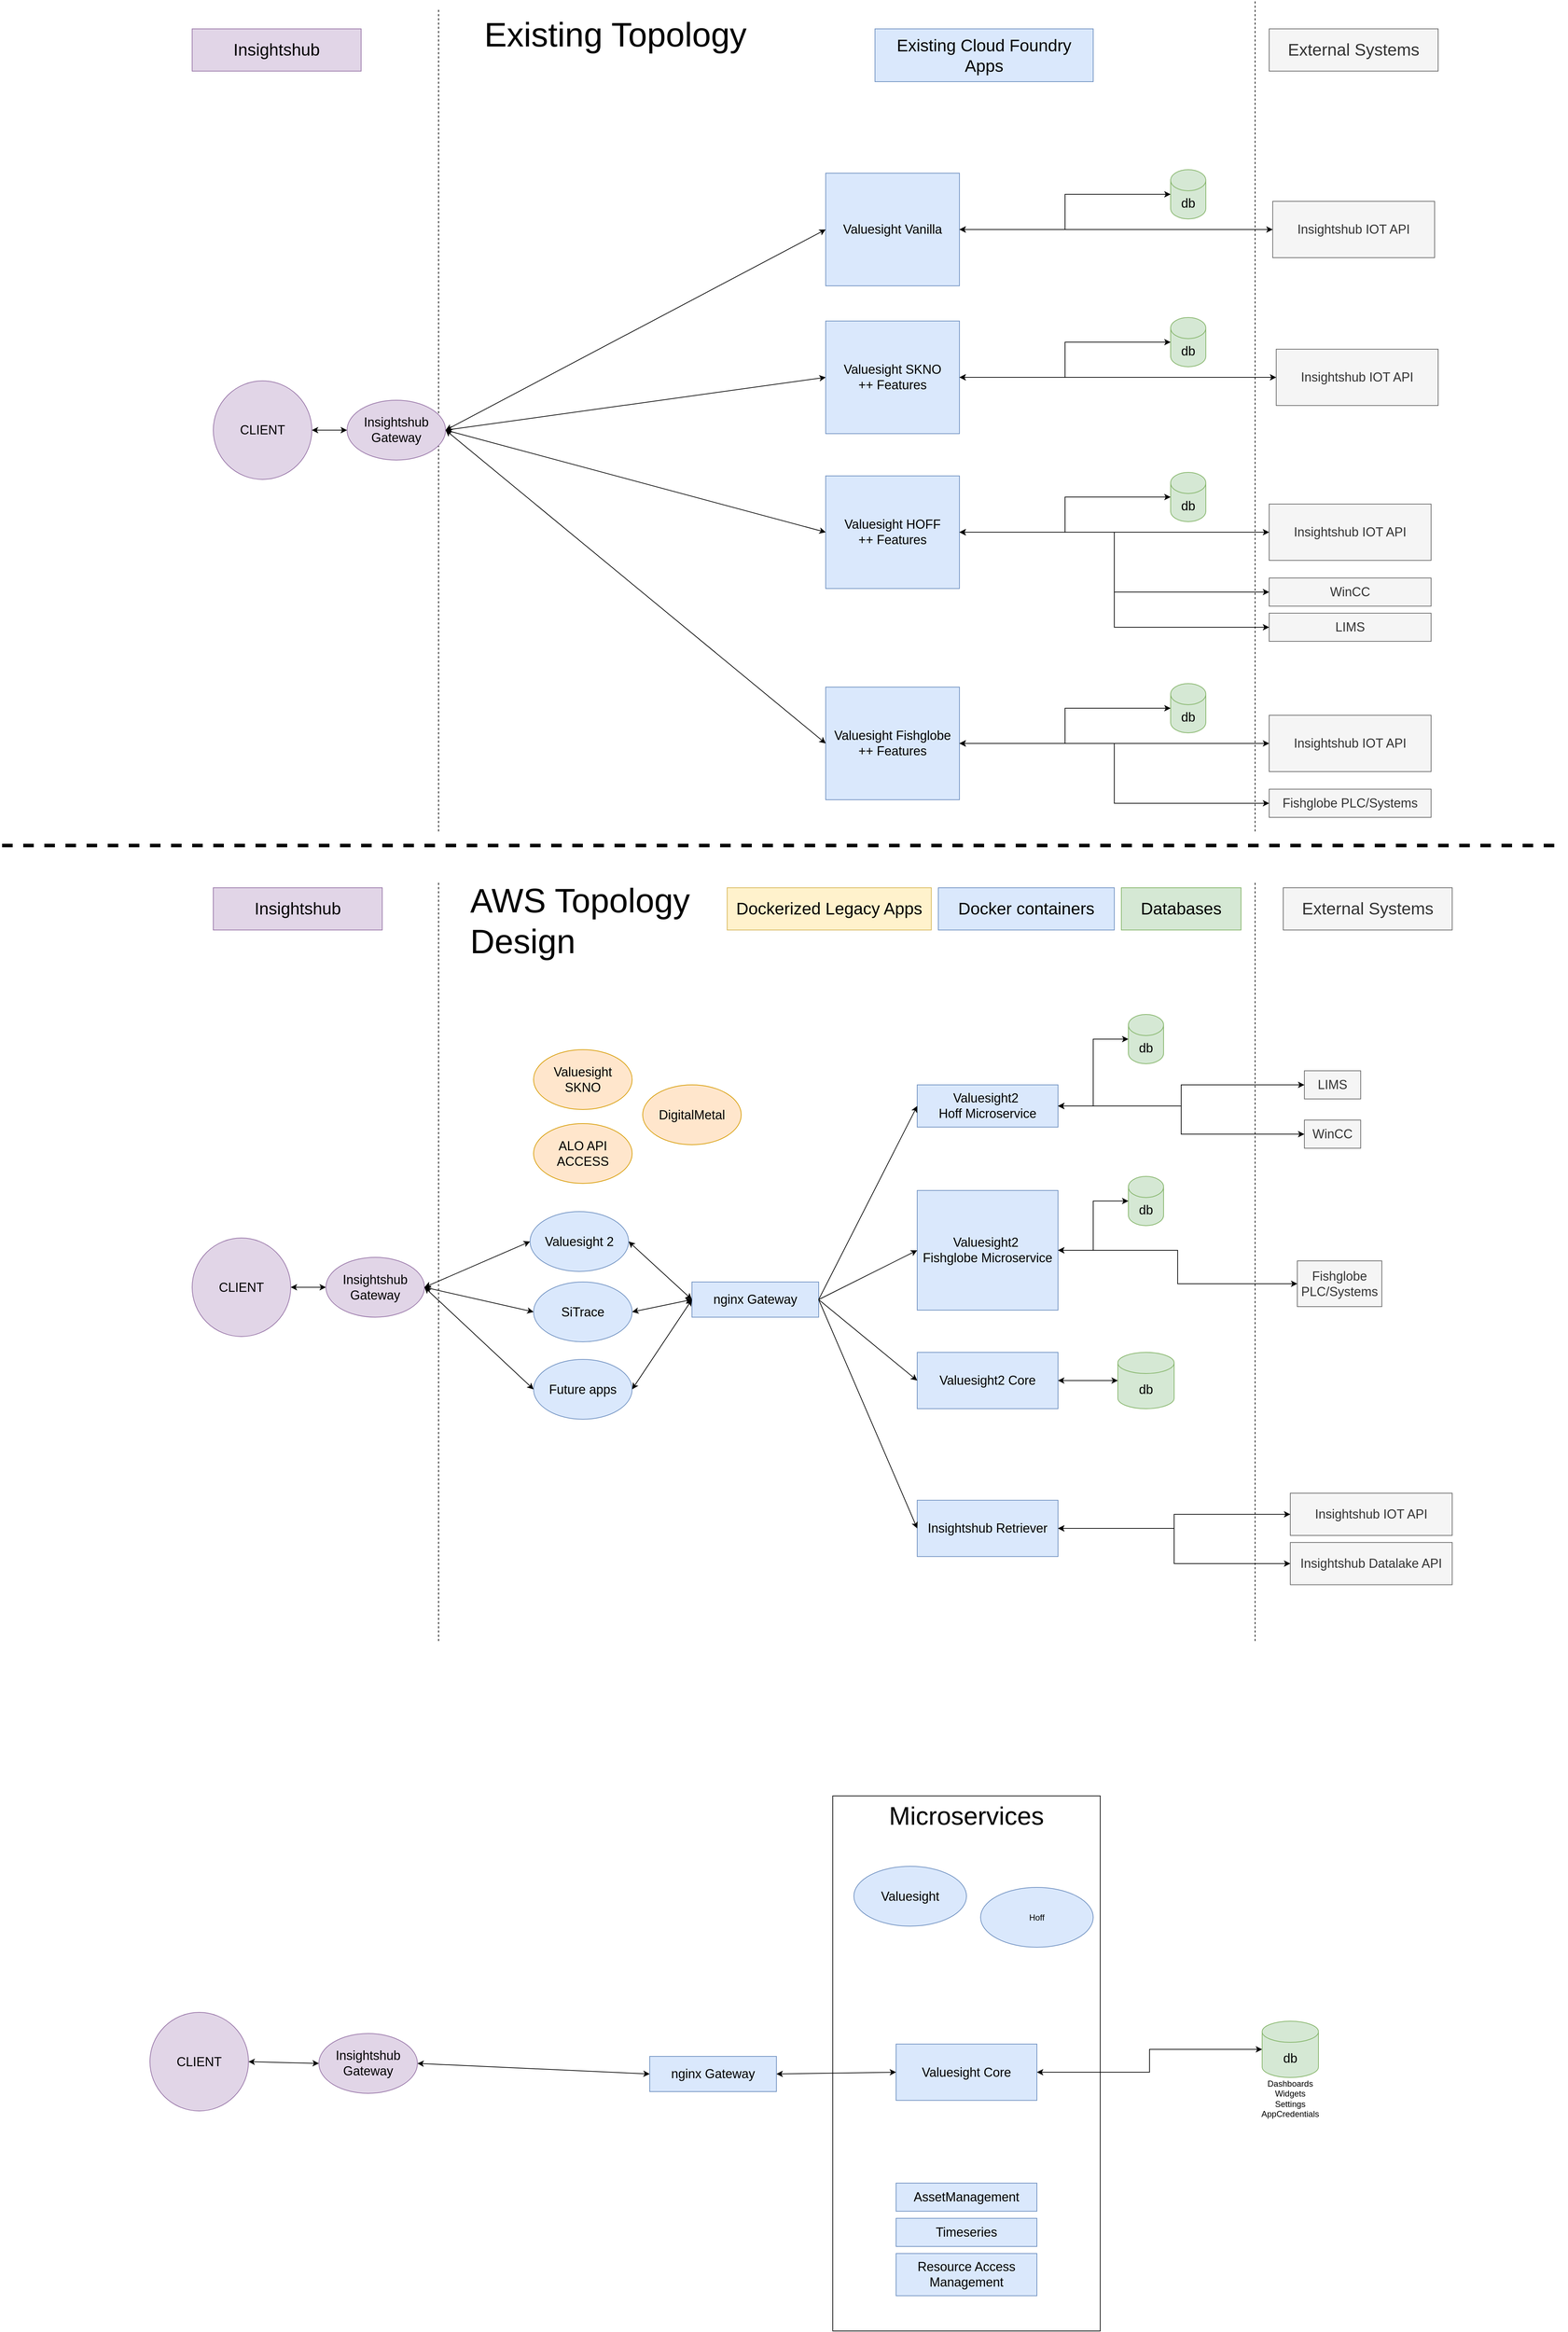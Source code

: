 <mxfile version="23.1.7" type="github">
  <diagram name="Page-1" id="oQFh9Y8Ddqjf_UyFeO39">
    <mxGraphModel dx="3589" dy="2735" grid="1" gridSize="10" guides="1" tooltips="1" connect="1" arrows="1" fold="1" page="1" pageScale="1" pageWidth="850" pageHeight="1100" math="0" shadow="0">
      <root>
        <mxCell id="0" />
        <mxCell id="1" parent="0" />
        <mxCell id="4Odci9GsmgPo2PPUak_1-53" value="&lt;font style=&quot;font-size: 36px;&quot;&gt;Microservices&lt;/font&gt;" style="rounded=0;whiteSpace=wrap;html=1;horizontal=1;verticalAlign=top;" vertex="1" parent="1">
          <mxGeometry x="-1340" y="1310" width="380" height="760" as="geometry" />
        </mxCell>
        <mxCell id="OKZUvpxN-tnt4X86LzCM-2" value="&lt;br&gt;&lt;font style=&quot;font-size: 18px;&quot;&gt;Insightshub IOT API&lt;/font&gt;&lt;div&gt;&lt;br/&gt;&lt;/div&gt;" style="rounded=0;whiteSpace=wrap;html=1;fillColor=#f5f5f5;fontColor=#333333;strokeColor=#666666;" parent="1" vertex="1">
          <mxGeometry x="-690" y="880" width="230" height="60" as="geometry" />
        </mxCell>
        <mxCell id="OKZUvpxN-tnt4X86LzCM-3" value="&lt;br&gt;&lt;font style=&quot;font-size: 18px;&quot;&gt;Insightshub Retriever&lt;/font&gt;&lt;div&gt;&lt;br/&gt;&lt;/div&gt;" style="rounded=0;whiteSpace=wrap;html=1;fillColor=#dae8fc;strokeColor=#6c8ebf;" parent="1" vertex="1">
          <mxGeometry x="-1220" y="890" width="200" height="80" as="geometry" />
        </mxCell>
        <mxCell id="OKZUvpxN-tnt4X86LzCM-7" value="&lt;font style=&quot;font-size: 18px;&quot;&gt;Valuesight2 Core&lt;br&gt;&lt;/font&gt;" style="rounded=0;whiteSpace=wrap;html=1;fillColor=#dae8fc;strokeColor=#6c8ebf;" parent="1" vertex="1">
          <mxGeometry x="-1220" y="680" width="200" height="80" as="geometry" />
        </mxCell>
        <mxCell id="OKZUvpxN-tnt4X86LzCM-9" value="&lt;div&gt;&lt;font style=&quot;font-size: 18px;&quot;&gt;Valuesight2&amp;nbsp;&lt;/font&gt;&lt;/div&gt;&lt;div&gt;&lt;font style=&quot;font-size: 18px;&quot;&gt;Hoff Microservice&lt;/font&gt;&lt;/div&gt;" style="rounded=0;whiteSpace=wrap;html=1;fillColor=#dae8fc;strokeColor=#6c8ebf;" parent="1" vertex="1">
          <mxGeometry x="-1220" y="300" width="200" height="60" as="geometry" />
        </mxCell>
        <mxCell id="OKZUvpxN-tnt4X86LzCM-11" value="&lt;div&gt;&lt;font style=&quot;font-size: 18px;&quot;&gt;Valuesight 2&lt;/font&gt;&lt;/div&gt;" style="ellipse;whiteSpace=wrap;html=1;fillColor=#dae8fc;strokeColor=#6c8ebf;" parent="1" vertex="1">
          <mxGeometry x="-1770" y="480" width="140" height="85" as="geometry" />
        </mxCell>
        <mxCell id="OKZUvpxN-tnt4X86LzCM-12" value="&lt;div&gt;&lt;font style=&quot;font-size: 18px;&quot;&gt;Valuesight2&amp;nbsp;&lt;/font&gt;&lt;/div&gt;&lt;div&gt;&lt;font style=&quot;font-size: 18px;&quot;&gt;Fishglobe Microservice&lt;br&gt;&lt;/font&gt;&lt;/div&gt;" style="rounded=0;whiteSpace=wrap;html=1;fillColor=#dae8fc;strokeColor=#6c8ebf;" parent="1" vertex="1">
          <mxGeometry x="-1220" y="450" width="200" height="170" as="geometry" />
        </mxCell>
        <mxCell id="OKZUvpxN-tnt4X86LzCM-14" value="&lt;font style=&quot;font-size: 18px;&quot;&gt;db&lt;/font&gt;" style="shape=cylinder3;whiteSpace=wrap;html=1;boundedLbl=1;backgroundOutline=1;size=15;fillColor=#d5e8d4;strokeColor=#82b366;" parent="1" vertex="1">
          <mxGeometry x="-920" y="200" width="50" height="70" as="geometry" />
        </mxCell>
        <mxCell id="OKZUvpxN-tnt4X86LzCM-17" value="&lt;font style=&quot;font-size: 18px;&quot;&gt;WinCC&lt;/font&gt;" style="rounded=0;whiteSpace=wrap;html=1;fillColor=#f5f5f5;fontColor=#333333;strokeColor=#666666;" parent="1" vertex="1">
          <mxGeometry x="-670" y="350" width="80" height="40" as="geometry" />
        </mxCell>
        <mxCell id="OKZUvpxN-tnt4X86LzCM-18" value="&lt;font style=&quot;font-size: 18px;&quot;&gt;nginx Gateway&lt;/font&gt;" style="rounded=0;whiteSpace=wrap;html=1;fillColor=#dae8fc;strokeColor=#6c8ebf;" parent="1" vertex="1">
          <mxGeometry x="-1540" y="580" width="180" height="50" as="geometry" />
        </mxCell>
        <mxCell id="OKZUvpxN-tnt4X86LzCM-20" value="&lt;font style=&quot;font-size: 18px;&quot;&gt;LIMS&lt;/font&gt;" style="rounded=0;whiteSpace=wrap;html=1;fillColor=#f5f5f5;fontColor=#333333;strokeColor=#666666;" parent="1" vertex="1">
          <mxGeometry x="-670" y="280" width="80" height="40" as="geometry" />
        </mxCell>
        <mxCell id="OKZUvpxN-tnt4X86LzCM-21" value="" style="endArrow=classic;startArrow=classic;html=1;rounded=0;exitX=1;exitY=0.5;exitDx=0;exitDy=0;entryX=0;entryY=0.5;entryDx=0;entryDy=0;entryPerimeter=0;edgeStyle=orthogonalEdgeStyle;" parent="1" source="OKZUvpxN-tnt4X86LzCM-9" target="OKZUvpxN-tnt4X86LzCM-14" edge="1">
          <mxGeometry width="50" height="50" relative="1" as="geometry">
            <mxPoint x="-890" y="395" as="sourcePoint" />
            <mxPoint x="-840" y="345" as="targetPoint" />
          </mxGeometry>
        </mxCell>
        <mxCell id="OKZUvpxN-tnt4X86LzCM-22" value="" style="endArrow=classic;startArrow=classic;html=1;rounded=0;exitX=1;exitY=0.5;exitDx=0;exitDy=0;entryX=0;entryY=0.5;entryDx=0;entryDy=0;edgeStyle=orthogonalEdgeStyle;" parent="1" source="OKZUvpxN-tnt4X86LzCM-9" target="OKZUvpxN-tnt4X86LzCM-20" edge="1">
          <mxGeometry width="50" height="50" relative="1" as="geometry">
            <mxPoint x="-1010" y="340" as="sourcePoint" />
            <mxPoint x="-840" y="275" as="targetPoint" />
          </mxGeometry>
        </mxCell>
        <mxCell id="OKZUvpxN-tnt4X86LzCM-23" value="" style="endArrow=classic;startArrow=classic;html=1;rounded=0;exitX=1;exitY=0.5;exitDx=0;exitDy=0;entryX=0;entryY=0.5;entryDx=0;entryDy=0;edgeStyle=orthogonalEdgeStyle;" parent="1" source="OKZUvpxN-tnt4X86LzCM-9" target="OKZUvpxN-tnt4X86LzCM-17" edge="1">
          <mxGeometry width="50" height="50" relative="1" as="geometry">
            <mxPoint x="-1010" y="340" as="sourcePoint" />
            <mxPoint x="-730" y="330" as="targetPoint" />
          </mxGeometry>
        </mxCell>
        <mxCell id="OKZUvpxN-tnt4X86LzCM-26" value="&lt;font style=&quot;font-size: 18px;&quot;&gt;db&lt;/font&gt;" style="shape=cylinder3;whiteSpace=wrap;html=1;boundedLbl=1;backgroundOutline=1;size=15;fillColor=#d5e8d4;strokeColor=#82b366;" parent="1" vertex="1">
          <mxGeometry x="-920" y="430" width="50" height="70" as="geometry" />
        </mxCell>
        <mxCell id="OKZUvpxN-tnt4X86LzCM-27" value="" style="endArrow=classic;startArrow=classic;html=1;rounded=0;entryX=0;entryY=0.5;entryDx=0;entryDy=0;entryPerimeter=0;edgeStyle=orthogonalEdgeStyle;exitX=1;exitY=0.5;exitDx=0;exitDy=0;" parent="1" source="OKZUvpxN-tnt4X86LzCM-12" target="OKZUvpxN-tnt4X86LzCM-26" edge="1">
          <mxGeometry width="50" height="50" relative="1" as="geometry">
            <mxPoint x="-1020" y="530" as="sourcePoint" />
            <mxPoint x="-840" y="555" as="targetPoint" />
          </mxGeometry>
        </mxCell>
        <mxCell id="OKZUvpxN-tnt4X86LzCM-28" value="&lt;font style=&quot;font-size: 18px;&quot;&gt;Fishglobe PLC/Systems&lt;br&gt;&lt;/font&gt;" style="rounded=0;whiteSpace=wrap;html=1;fillColor=#f5f5f5;fontColor=#333333;strokeColor=#666666;" parent="1" vertex="1">
          <mxGeometry x="-680" y="550" width="120" height="65" as="geometry" />
        </mxCell>
        <mxCell id="OKZUvpxN-tnt4X86LzCM-30" value="" style="endArrow=classic;startArrow=classic;html=1;rounded=0;exitX=1;exitY=0.5;exitDx=0;exitDy=0;entryX=0;entryY=0.5;entryDx=0;entryDy=0;edgeStyle=orthogonalEdgeStyle;" parent="1" source="OKZUvpxN-tnt4X86LzCM-12" target="OKZUvpxN-tnt4X86LzCM-28" edge="1">
          <mxGeometry width="50" height="50" relative="1" as="geometry">
            <mxPoint x="-1010" y="550" as="sourcePoint" />
            <mxPoint x="-850" y="505" as="targetPoint" />
          </mxGeometry>
        </mxCell>
        <mxCell id="OKZUvpxN-tnt4X86LzCM-31" value="&lt;font style=&quot;font-size: 18px;&quot;&gt;db&lt;/font&gt;" style="shape=cylinder3;whiteSpace=wrap;html=1;boundedLbl=1;backgroundOutline=1;size=15;fillColor=#d5e8d4;strokeColor=#82b366;" parent="1" vertex="1">
          <mxGeometry x="-935" y="680" width="80" height="80" as="geometry" />
        </mxCell>
        <mxCell id="OKZUvpxN-tnt4X86LzCM-35" value="" style="endArrow=classic;startArrow=classic;html=1;rounded=0;entryX=0;entryY=0.5;entryDx=0;entryDy=0;entryPerimeter=0;edgeStyle=orthogonalEdgeStyle;exitX=1;exitY=0.5;exitDx=0;exitDy=0;" parent="1" source="OKZUvpxN-tnt4X86LzCM-7" target="OKZUvpxN-tnt4X86LzCM-31" edge="1">
          <mxGeometry width="50" height="50" relative="1" as="geometry">
            <mxPoint x="-940" y="640" as="sourcePoint" />
            <mxPoint x="-780" y="600" as="targetPoint" />
          </mxGeometry>
        </mxCell>
        <mxCell id="OKZUvpxN-tnt4X86LzCM-36" value="" style="endArrow=classic;startArrow=classic;html=1;rounded=0;entryX=0;entryY=0.5;entryDx=0;entryDy=0;edgeStyle=orthogonalEdgeStyle;exitX=1;exitY=0.5;exitDx=0;exitDy=0;" parent="1" source="OKZUvpxN-tnt4X86LzCM-3" target="OKZUvpxN-tnt4X86LzCM-2" edge="1">
          <mxGeometry width="50" height="50" relative="1" as="geometry">
            <mxPoint x="-990" y="920" as="sourcePoint" />
            <mxPoint x="-910" y="920" as="targetPoint" />
          </mxGeometry>
        </mxCell>
        <mxCell id="OKZUvpxN-tnt4X86LzCM-37" value="" style="endArrow=classic;html=1;rounded=0;exitX=1;exitY=0.5;exitDx=0;exitDy=0;entryX=0;entryY=0.5;entryDx=0;entryDy=0;" parent="1" source="OKZUvpxN-tnt4X86LzCM-18" target="OKZUvpxN-tnt4X86LzCM-9" edge="1">
          <mxGeometry width="50" height="50" relative="1" as="geometry">
            <mxPoint x="-1400" y="650" as="sourcePoint" />
            <mxPoint x="-1350" y="600" as="targetPoint" />
          </mxGeometry>
        </mxCell>
        <mxCell id="OKZUvpxN-tnt4X86LzCM-38" value="" style="endArrow=classic;html=1;rounded=0;exitX=1;exitY=0.5;exitDx=0;exitDy=0;entryX=0;entryY=0.5;entryDx=0;entryDy=0;" parent="1" source="OKZUvpxN-tnt4X86LzCM-18" target="OKZUvpxN-tnt4X86LzCM-12" edge="1">
          <mxGeometry width="50" height="50" relative="1" as="geometry">
            <mxPoint x="-1470" y="740" as="sourcePoint" />
            <mxPoint x="-1210" y="340" as="targetPoint" />
          </mxGeometry>
        </mxCell>
        <mxCell id="OKZUvpxN-tnt4X86LzCM-39" value="" style="endArrow=classic;html=1;rounded=0;entryX=0;entryY=0.5;entryDx=0;entryDy=0;exitX=1;exitY=0.5;exitDx=0;exitDy=0;" parent="1" source="OKZUvpxN-tnt4X86LzCM-18" target="OKZUvpxN-tnt4X86LzCM-7" edge="1">
          <mxGeometry width="50" height="50" relative="1" as="geometry">
            <mxPoint x="-1480" y="730" as="sourcePoint" />
            <mxPoint x="-1210" y="545" as="targetPoint" />
          </mxGeometry>
        </mxCell>
        <mxCell id="OKZUvpxN-tnt4X86LzCM-40" value="" style="endArrow=classic;html=1;rounded=0;entryX=0;entryY=0.5;entryDx=0;entryDy=0;exitX=1;exitY=0.5;exitDx=0;exitDy=0;" parent="1" source="OKZUvpxN-tnt4X86LzCM-18" target="OKZUvpxN-tnt4X86LzCM-3" edge="1">
          <mxGeometry width="50" height="50" relative="1" as="geometry">
            <mxPoint x="-1490" y="705" as="sourcePoint" />
            <mxPoint x="-1210" y="730" as="targetPoint" />
          </mxGeometry>
        </mxCell>
        <mxCell id="OKZUvpxN-tnt4X86LzCM-43" value="&lt;div&gt;&lt;font style=&quot;font-size: 18px;&quot;&gt;Future apps&lt;br&gt;&lt;/font&gt;&lt;/div&gt;" style="ellipse;whiteSpace=wrap;html=1;fillColor=#dae8fc;strokeColor=#6c8ebf;" parent="1" vertex="1">
          <mxGeometry x="-1765" y="690" width="140" height="85" as="geometry" />
        </mxCell>
        <mxCell id="OKZUvpxN-tnt4X86LzCM-44" value="&lt;div&gt;&lt;font style=&quot;font-size: 18px;&quot;&gt;SiTrace&lt;/font&gt;&lt;/div&gt;" style="ellipse;whiteSpace=wrap;html=1;fillColor=#dae8fc;strokeColor=#6c8ebf;" parent="1" vertex="1">
          <mxGeometry x="-1765" y="580" width="140" height="85" as="geometry" />
        </mxCell>
        <mxCell id="OKZUvpxN-tnt4X86LzCM-45" value="" style="endArrow=classic;startArrow=classic;html=1;rounded=0;exitX=1;exitY=0.5;exitDx=0;exitDy=0;entryX=0;entryY=0.5;entryDx=0;entryDy=0;" parent="1" source="OKZUvpxN-tnt4X86LzCM-11" target="OKZUvpxN-tnt4X86LzCM-18" edge="1">
          <mxGeometry width="50" height="50" relative="1" as="geometry">
            <mxPoint x="-1710" y="460" as="sourcePoint" />
            <mxPoint x="-1660" y="410" as="targetPoint" />
          </mxGeometry>
        </mxCell>
        <mxCell id="OKZUvpxN-tnt4X86LzCM-46" value="" style="endArrow=classic;startArrow=classic;html=1;rounded=0;exitX=1;exitY=0.5;exitDx=0;exitDy=0;entryX=0;entryY=0.5;entryDx=0;entryDy=0;" parent="1" source="OKZUvpxN-tnt4X86LzCM-44" target="OKZUvpxN-tnt4X86LzCM-18" edge="1">
          <mxGeometry width="50" height="50" relative="1" as="geometry">
            <mxPoint x="-1770" y="533" as="sourcePoint" />
            <mxPoint x="-1670" y="615" as="targetPoint" />
          </mxGeometry>
        </mxCell>
        <mxCell id="OKZUvpxN-tnt4X86LzCM-47" value="" style="endArrow=classic;startArrow=classic;html=1;rounded=0;exitX=1;exitY=0.5;exitDx=0;exitDy=0;entryX=0;entryY=0.5;entryDx=0;entryDy=0;" parent="1" source="OKZUvpxN-tnt4X86LzCM-43" target="OKZUvpxN-tnt4X86LzCM-18" edge="1">
          <mxGeometry width="50" height="50" relative="1" as="geometry">
            <mxPoint x="-1770" y="643" as="sourcePoint" />
            <mxPoint x="-1670" y="615" as="targetPoint" />
          </mxGeometry>
        </mxCell>
        <mxCell id="OKZUvpxN-tnt4X86LzCM-48" value="&lt;div&gt;&lt;font style=&quot;font-size: 48px;&quot;&gt;AWS Topology&lt;/font&gt;&lt;/div&gt;&lt;div&gt;&lt;font style=&quot;font-size: 48px;&quot;&gt;Design&lt;br&gt;&lt;/font&gt;&lt;/div&gt;" style="text;html=1;spacing=5;spacingTop=-20;whiteSpace=wrap;overflow=hidden;rounded=0;" parent="1" vertex="1">
          <mxGeometry x="-1860" y="20" width="440" height="120" as="geometry" />
        </mxCell>
        <mxCell id="OKZUvpxN-tnt4X86LzCM-49" value="" style="endArrow=none;dashed=1;html=1;rounded=0;" parent="1" edge="1">
          <mxGeometry width="50" height="50" relative="1" as="geometry">
            <mxPoint x="-740" y="1090" as="sourcePoint" />
            <mxPoint x="-740" y="10" as="targetPoint" />
          </mxGeometry>
        </mxCell>
        <mxCell id="OKZUvpxN-tnt4X86LzCM-50" value="&lt;br&gt;&lt;font style=&quot;font-size: 18px;&quot;&gt;Insightshub Datalake API&lt;/font&gt;&lt;div&gt;&lt;br/&gt;&lt;/div&gt;" style="rounded=0;whiteSpace=wrap;html=1;fillColor=#f5f5f5;fontColor=#333333;strokeColor=#666666;" parent="1" vertex="1">
          <mxGeometry x="-690" y="950" width="230" height="60" as="geometry" />
        </mxCell>
        <mxCell id="OKZUvpxN-tnt4X86LzCM-52" value="" style="endArrow=classic;startArrow=classic;html=1;rounded=0;entryX=0;entryY=0.5;entryDx=0;entryDy=0;edgeStyle=orthogonalEdgeStyle;exitX=1;exitY=0.5;exitDx=0;exitDy=0;" parent="1" source="OKZUvpxN-tnt4X86LzCM-3" target="OKZUvpxN-tnt4X86LzCM-50" edge="1">
          <mxGeometry width="50" height="50" relative="1" as="geometry">
            <mxPoint x="-1010" y="940" as="sourcePoint" />
            <mxPoint x="-680" y="870" as="targetPoint" />
          </mxGeometry>
        </mxCell>
        <mxCell id="OKZUvpxN-tnt4X86LzCM-53" value="&lt;font style=&quot;font-size: 24px;&quot;&gt;Docker containers&lt;br&gt;&lt;/font&gt;" style="rounded=0;whiteSpace=wrap;html=1;fillColor=#dae8fc;strokeColor=#6c8ebf;" parent="1" vertex="1">
          <mxGeometry x="-1190" y="20" width="250" height="60" as="geometry" />
        </mxCell>
        <mxCell id="OKZUvpxN-tnt4X86LzCM-54" value="&lt;font style=&quot;font-size: 24px;&quot;&gt;Databases&lt;font&gt;&lt;br&gt;&lt;/font&gt;&lt;/font&gt;" style="rounded=0;whiteSpace=wrap;html=1;fillColor=#d5e8d4;strokeColor=#82b366;" parent="1" vertex="1">
          <mxGeometry x="-930" y="20" width="170" height="60" as="geometry" />
        </mxCell>
        <mxCell id="OKZUvpxN-tnt4X86LzCM-55" value="&lt;div&gt;&lt;font style=&quot;font-size: 18px;&quot;&gt;Valuesight SKNO&lt;/font&gt;&lt;br&gt;&lt;/div&gt;" style="ellipse;whiteSpace=wrap;html=1;fillColor=#ffe6cc;strokeColor=#d79b00;" parent="1" vertex="1">
          <mxGeometry x="-1765" y="250" width="140" height="85" as="geometry" />
        </mxCell>
        <mxCell id="OKZUvpxN-tnt4X86LzCM-56" value="&lt;div&gt;&lt;font style=&quot;font-size: 18px;&quot;&gt;ALO API ACCESS &lt;/font&gt;&lt;br&gt;&lt;/div&gt;" style="ellipse;whiteSpace=wrap;html=1;fillColor=#ffe6cc;strokeColor=#d79b00;" parent="1" vertex="1">
          <mxGeometry x="-1765" y="355" width="140" height="85" as="geometry" />
        </mxCell>
        <mxCell id="OKZUvpxN-tnt4X86LzCM-57" value="&lt;font style=&quot;font-size: 24px;&quot;&gt;Dockerized Legacy Apps&lt;font&gt;&lt;br&gt;&lt;/font&gt;&lt;/font&gt;" style="rounded=0;whiteSpace=wrap;html=1;fillColor=#fff2cc;strokeColor=#d6b656;" parent="1" vertex="1">
          <mxGeometry x="-1490" y="20" width="290" height="60" as="geometry" />
        </mxCell>
        <mxCell id="OKZUvpxN-tnt4X86LzCM-58" value="&lt;font style=&quot;font-size: 24px;&quot;&gt;External Systems&lt;br&gt;&lt;/font&gt;" style="rounded=0;whiteSpace=wrap;html=1;fillColor=#f5f5f5;strokeColor=#666666;fontColor=#333333;" parent="1" vertex="1">
          <mxGeometry x="-700" y="20" width="240" height="60" as="geometry" />
        </mxCell>
        <mxCell id="OKZUvpxN-tnt4X86LzCM-59" value="" style="endArrow=none;dashed=1;html=1;rounded=0;" parent="1" edge="1">
          <mxGeometry width="50" height="50" relative="1" as="geometry">
            <mxPoint x="-1900" y="1090" as="sourcePoint" />
            <mxPoint x="-1900" y="10" as="targetPoint" />
          </mxGeometry>
        </mxCell>
        <mxCell id="OKZUvpxN-tnt4X86LzCM-60" value="&lt;div&gt;&lt;font style=&quot;font-size: 18px;&quot;&gt;Insightshub Gateway&lt;/font&gt;&lt;br&gt;&lt;/div&gt;" style="ellipse;whiteSpace=wrap;html=1;fillColor=#e1d5e7;strokeColor=#9673a6;" parent="1" vertex="1">
          <mxGeometry x="-2060" y="545" width="140" height="85" as="geometry" />
        </mxCell>
        <mxCell id="OKZUvpxN-tnt4X86LzCM-63" value="&lt;font style=&quot;font-size: 18px;&quot;&gt;CLIENT&lt;/font&gt;" style="ellipse;whiteSpace=wrap;html=1;aspect=fixed;fillColor=#e1d5e7;strokeColor=#9673a6;" parent="1" vertex="1">
          <mxGeometry x="-2250" y="517.5" width="140" height="140" as="geometry" />
        </mxCell>
        <mxCell id="OKZUvpxN-tnt4X86LzCM-64" value="&lt;font style=&quot;font-size: 24px;&quot;&gt;Insightshub&lt;font&gt;&lt;br&gt;&lt;/font&gt;&lt;/font&gt;" style="rounded=0;whiteSpace=wrap;html=1;fillColor=#e1d5e7;strokeColor=#9673a6;" parent="1" vertex="1">
          <mxGeometry x="-2220" y="20" width="240" height="60" as="geometry" />
        </mxCell>
        <mxCell id="OKZUvpxN-tnt4X86LzCM-69" value="&lt;div&gt;&lt;font style=&quot;font-size: 18px;&quot;&gt;DigitalMetal&lt;/font&gt;&lt;br&gt;&lt;/div&gt;" style="ellipse;whiteSpace=wrap;html=1;fillColor=#ffe6cc;strokeColor=#d79b00;" parent="1" vertex="1">
          <mxGeometry x="-1610" y="300" width="140" height="85" as="geometry" />
        </mxCell>
        <mxCell id="Epmgn_ViTjzAEFt2jfrE-1" value="&lt;div&gt;&lt;font style=&quot;font-size: 48px;&quot;&gt;Existing Topology&lt;br&gt;&lt;/font&gt;&lt;/div&gt;" style="text;html=1;spacing=5;spacingTop=-20;whiteSpace=wrap;overflow=hidden;rounded=0;" parent="1" vertex="1">
          <mxGeometry x="-1840" y="-1210" width="440" height="120" as="geometry" />
        </mxCell>
        <mxCell id="Epmgn_ViTjzAEFt2jfrE-2" value="" style="endArrow=none;dashed=1;html=1;rounded=0;strokeWidth=5;" parent="1" edge="1">
          <mxGeometry width="50" height="50" relative="1" as="geometry">
            <mxPoint x="-2520" y="-40" as="sourcePoint" />
            <mxPoint x="-300" y="-40" as="targetPoint" />
          </mxGeometry>
        </mxCell>
        <mxCell id="Epmgn_ViTjzAEFt2jfrE-3" value="&lt;div&gt;&lt;font style=&quot;font-size: 18px;&quot;&gt;Valuesight Vanilla&lt;br&gt;&lt;/font&gt;&lt;/div&gt;" style="rounded=0;whiteSpace=wrap;html=1;fillColor=#dae8fc;strokeColor=#6c8ebf;" parent="1" vertex="1">
          <mxGeometry x="-1350" y="-995" width="190" height="160" as="geometry" />
        </mxCell>
        <mxCell id="Epmgn_ViTjzAEFt2jfrE-4" value="&lt;font style=&quot;font-size: 18px;&quot;&gt;db&lt;/font&gt;" style="shape=cylinder3;whiteSpace=wrap;html=1;boundedLbl=1;backgroundOutline=1;size=15;fillColor=#d5e8d4;strokeColor=#82b366;" parent="1" vertex="1">
          <mxGeometry x="-860" y="-1000" width="50" height="70" as="geometry" />
        </mxCell>
        <mxCell id="Epmgn_ViTjzAEFt2jfrE-5" value="&lt;br&gt;&lt;font style=&quot;font-size: 18px;&quot;&gt;Insightshub IOT API&lt;/font&gt;&lt;div&gt;&lt;br/&gt;&lt;/div&gt;" style="rounded=0;whiteSpace=wrap;html=1;fillColor=#f5f5f5;fontColor=#333333;strokeColor=#666666;" parent="1" vertex="1">
          <mxGeometry x="-715" y="-955" width="230" height="80" as="geometry" />
        </mxCell>
        <mxCell id="Epmgn_ViTjzAEFt2jfrE-6" value="" style="endArrow=none;dashed=1;html=1;rounded=0;" parent="1" edge="1">
          <mxGeometry width="50" height="50" relative="1" as="geometry">
            <mxPoint x="-740" y="-60" as="sourcePoint" />
            <mxPoint x="-740" y="-1240" as="targetPoint" />
          </mxGeometry>
        </mxCell>
        <mxCell id="Epmgn_ViTjzAEFt2jfrE-7" value="&lt;font style=&quot;font-size: 24px;&quot;&gt;External Systems&lt;br&gt;&lt;/font&gt;" style="rounded=0;whiteSpace=wrap;html=1;fillColor=#f5f5f5;strokeColor=#666666;fontColor=#333333;" parent="1" vertex="1">
          <mxGeometry x="-720" y="-1200" width="240" height="60" as="geometry" />
        </mxCell>
        <mxCell id="Epmgn_ViTjzAEFt2jfrE-8" value="" style="endArrow=classic;startArrow=classic;html=1;rounded=0;entryX=0;entryY=0.5;entryDx=0;entryDy=0;entryPerimeter=0;exitX=1;exitY=0.5;exitDx=0;exitDy=0;edgeStyle=orthogonalEdgeStyle;" parent="1" source="Epmgn_ViTjzAEFt2jfrE-3" target="Epmgn_ViTjzAEFt2jfrE-4" edge="1">
          <mxGeometry width="50" height="50" relative="1" as="geometry">
            <mxPoint x="-1260" y="-650" as="sourcePoint" />
            <mxPoint x="-1210" y="-700" as="targetPoint" />
          </mxGeometry>
        </mxCell>
        <mxCell id="Epmgn_ViTjzAEFt2jfrE-9" value="" style="endArrow=classic;startArrow=classic;html=1;rounded=0;entryX=0;entryY=0.5;entryDx=0;entryDy=0;exitX=1;exitY=0.5;exitDx=0;exitDy=0;edgeStyle=orthogonalEdgeStyle;" parent="1" source="Epmgn_ViTjzAEFt2jfrE-3" target="Epmgn_ViTjzAEFt2jfrE-5" edge="1">
          <mxGeometry width="50" height="50" relative="1" as="geometry">
            <mxPoint x="-960" y="-900" as="sourcePoint" />
            <mxPoint x="-850" y="-955" as="targetPoint" />
          </mxGeometry>
        </mxCell>
        <mxCell id="Epmgn_ViTjzAEFt2jfrE-10" value="&lt;div&gt;&lt;font style=&quot;font-size: 18px;&quot;&gt;Valuesight SKNO&lt;/font&gt;&lt;/div&gt;&lt;div&gt;&lt;font style=&quot;font-size: 18px;&quot;&gt;++ Features&lt;br&gt;&lt;/font&gt;&lt;/div&gt;" style="rounded=0;whiteSpace=wrap;html=1;fillColor=#dae8fc;strokeColor=#6c8ebf;" parent="1" vertex="1">
          <mxGeometry x="-1350" y="-785" width="190" height="160" as="geometry" />
        </mxCell>
        <mxCell id="Epmgn_ViTjzAEFt2jfrE-11" value="&lt;font style=&quot;font-size: 18px;&quot;&gt;db&lt;/font&gt;" style="shape=cylinder3;whiteSpace=wrap;html=1;boundedLbl=1;backgroundOutline=1;size=15;fillColor=#d5e8d4;strokeColor=#82b366;" parent="1" vertex="1">
          <mxGeometry x="-860" y="-790" width="50" height="70" as="geometry" />
        </mxCell>
        <mxCell id="Epmgn_ViTjzAEFt2jfrE-12" value="&lt;br&gt;&lt;font style=&quot;font-size: 18px;&quot;&gt;Insightshub IOT API&lt;/font&gt;&lt;div&gt;&lt;br/&gt;&lt;/div&gt;" style="rounded=0;whiteSpace=wrap;html=1;fillColor=#f5f5f5;fontColor=#333333;strokeColor=#666666;" parent="1" vertex="1">
          <mxGeometry x="-710" y="-745" width="230" height="80" as="geometry" />
        </mxCell>
        <mxCell id="Epmgn_ViTjzAEFt2jfrE-13" value="" style="endArrow=classic;startArrow=classic;html=1;rounded=0;entryX=0;entryY=0.5;entryDx=0;entryDy=0;entryPerimeter=0;exitX=1;exitY=0.5;exitDx=0;exitDy=0;edgeStyle=orthogonalEdgeStyle;" parent="1" source="Epmgn_ViTjzAEFt2jfrE-10" target="Epmgn_ViTjzAEFt2jfrE-11" edge="1">
          <mxGeometry width="50" height="50" relative="1" as="geometry">
            <mxPoint x="-1260" y="-440" as="sourcePoint" />
            <mxPoint x="-1210" y="-490" as="targetPoint" />
          </mxGeometry>
        </mxCell>
        <mxCell id="Epmgn_ViTjzAEFt2jfrE-14" value="" style="endArrow=classic;startArrow=classic;html=1;rounded=0;entryX=0;entryY=0.5;entryDx=0;entryDy=0;exitX=1;exitY=0.5;exitDx=0;exitDy=0;edgeStyle=orthogonalEdgeStyle;" parent="1" source="Epmgn_ViTjzAEFt2jfrE-10" target="Epmgn_ViTjzAEFt2jfrE-12" edge="1">
          <mxGeometry width="50" height="50" relative="1" as="geometry">
            <mxPoint x="-960" y="-690" as="sourcePoint" />
            <mxPoint x="-850" y="-745" as="targetPoint" />
          </mxGeometry>
        </mxCell>
        <mxCell id="Epmgn_ViTjzAEFt2jfrE-15" value="&lt;div&gt;&lt;font style=&quot;font-size: 18px;&quot;&gt;Valuesight HOFF&lt;/font&gt;&lt;/div&gt;&lt;div&gt;&lt;font style=&quot;font-size: 18px;&quot;&gt;++ Features&lt;br&gt;&lt;/font&gt;&lt;/div&gt;" style="rounded=0;whiteSpace=wrap;html=1;fillColor=#dae8fc;strokeColor=#6c8ebf;" parent="1" vertex="1">
          <mxGeometry x="-1350" y="-565" width="190" height="160" as="geometry" />
        </mxCell>
        <mxCell id="Epmgn_ViTjzAEFt2jfrE-16" value="&lt;font style=&quot;font-size: 18px;&quot;&gt;db&lt;/font&gt;" style="shape=cylinder3;whiteSpace=wrap;html=1;boundedLbl=1;backgroundOutline=1;size=15;fillColor=#d5e8d4;strokeColor=#82b366;" parent="1" vertex="1">
          <mxGeometry x="-860" y="-570" width="50" height="70" as="geometry" />
        </mxCell>
        <mxCell id="Epmgn_ViTjzAEFt2jfrE-17" value="&lt;br&gt;&lt;font style=&quot;font-size: 18px;&quot;&gt;Insightshub IOT API&lt;/font&gt;&lt;div&gt;&lt;br/&gt;&lt;/div&gt;" style="rounded=0;whiteSpace=wrap;html=1;fillColor=#f5f5f5;fontColor=#333333;strokeColor=#666666;" parent="1" vertex="1">
          <mxGeometry x="-720" y="-525" width="230" height="80" as="geometry" />
        </mxCell>
        <mxCell id="Epmgn_ViTjzAEFt2jfrE-18" value="" style="endArrow=classic;startArrow=classic;html=1;rounded=0;entryX=0;entryY=0.5;entryDx=0;entryDy=0;entryPerimeter=0;exitX=1;exitY=0.5;exitDx=0;exitDy=0;edgeStyle=orthogonalEdgeStyle;" parent="1" source="Epmgn_ViTjzAEFt2jfrE-15" target="Epmgn_ViTjzAEFt2jfrE-16" edge="1">
          <mxGeometry width="50" height="50" relative="1" as="geometry">
            <mxPoint x="-1260" y="-220" as="sourcePoint" />
            <mxPoint x="-1210" y="-270" as="targetPoint" />
          </mxGeometry>
        </mxCell>
        <mxCell id="Epmgn_ViTjzAEFt2jfrE-19" value="" style="endArrow=classic;startArrow=classic;html=1;rounded=0;entryX=0;entryY=0.5;entryDx=0;entryDy=0;exitX=1;exitY=0.5;exitDx=0;exitDy=0;edgeStyle=orthogonalEdgeStyle;" parent="1" source="Epmgn_ViTjzAEFt2jfrE-15" target="Epmgn_ViTjzAEFt2jfrE-17" edge="1">
          <mxGeometry width="50" height="50" relative="1" as="geometry">
            <mxPoint x="-960" y="-470" as="sourcePoint" />
            <mxPoint x="-850" y="-525" as="targetPoint" />
          </mxGeometry>
        </mxCell>
        <mxCell id="Epmgn_ViTjzAEFt2jfrE-20" value="&lt;br&gt;&lt;font style=&quot;font-size: 18px;&quot;&gt;WinCC&lt;br&gt;&lt;/font&gt;&lt;div&gt;&lt;br&gt;&lt;/div&gt;" style="rounded=0;whiteSpace=wrap;html=1;fillColor=#f5f5f5;fontColor=#333333;strokeColor=#666666;" parent="1" vertex="1">
          <mxGeometry x="-720" y="-420" width="230" height="40" as="geometry" />
        </mxCell>
        <mxCell id="Epmgn_ViTjzAEFt2jfrE-21" value="&lt;br&gt;&lt;font style=&quot;font-size: 18px;&quot;&gt;LIMS&lt;br&gt;&lt;/font&gt;&lt;div&gt;&lt;br&gt;&lt;/div&gt;" style="rounded=0;whiteSpace=wrap;html=1;fillColor=#f5f5f5;fontColor=#333333;strokeColor=#666666;" parent="1" vertex="1">
          <mxGeometry x="-720" y="-370" width="230" height="40" as="geometry" />
        </mxCell>
        <mxCell id="Epmgn_ViTjzAEFt2jfrE-22" value="" style="endArrow=classic;startArrow=classic;html=1;rounded=0;entryX=0;entryY=0.5;entryDx=0;entryDy=0;exitX=1;exitY=0.5;exitDx=0;exitDy=0;edgeStyle=orthogonalEdgeStyle;" parent="1" source="Epmgn_ViTjzAEFt2jfrE-15" target="Epmgn_ViTjzAEFt2jfrE-20" edge="1">
          <mxGeometry width="50" height="50" relative="1" as="geometry">
            <mxPoint x="-960" y="-470" as="sourcePoint" />
            <mxPoint x="-710" y="-469" as="targetPoint" />
          </mxGeometry>
        </mxCell>
        <mxCell id="Epmgn_ViTjzAEFt2jfrE-23" value="" style="endArrow=classic;startArrow=classic;html=1;rounded=0;entryX=0;entryY=0.5;entryDx=0;entryDy=0;exitX=1;exitY=0.5;exitDx=0;exitDy=0;edgeStyle=orthogonalEdgeStyle;" parent="1" source="Epmgn_ViTjzAEFt2jfrE-15" target="Epmgn_ViTjzAEFt2jfrE-21" edge="1">
          <mxGeometry width="50" height="50" relative="1" as="geometry">
            <mxPoint x="-960" y="-470" as="sourcePoint" />
            <mxPoint x="-710" y="-390" as="targetPoint" />
          </mxGeometry>
        </mxCell>
        <mxCell id="Epmgn_ViTjzAEFt2jfrE-24" value="&lt;div&gt;&lt;font style=&quot;font-size: 18px;&quot;&gt;Valuesight Fishglobe&lt;/font&gt;&lt;/div&gt;&lt;div&gt;&lt;font style=&quot;font-size: 18px;&quot;&gt;++ Features&lt;br&gt;&lt;/font&gt;&lt;/div&gt;" style="rounded=0;whiteSpace=wrap;html=1;fillColor=#dae8fc;strokeColor=#6c8ebf;" parent="1" vertex="1">
          <mxGeometry x="-1350" y="-265" width="190" height="160" as="geometry" />
        </mxCell>
        <mxCell id="Epmgn_ViTjzAEFt2jfrE-25" value="&lt;font style=&quot;font-size: 18px;&quot;&gt;db&lt;/font&gt;" style="shape=cylinder3;whiteSpace=wrap;html=1;boundedLbl=1;backgroundOutline=1;size=15;fillColor=#d5e8d4;strokeColor=#82b366;" parent="1" vertex="1">
          <mxGeometry x="-860" y="-270" width="50" height="70" as="geometry" />
        </mxCell>
        <mxCell id="Epmgn_ViTjzAEFt2jfrE-26" value="&lt;br&gt;&lt;font style=&quot;font-size: 18px;&quot;&gt;Insightshub IOT API&lt;/font&gt;&lt;div&gt;&lt;br/&gt;&lt;/div&gt;" style="rounded=0;whiteSpace=wrap;html=1;fillColor=#f5f5f5;fontColor=#333333;strokeColor=#666666;" parent="1" vertex="1">
          <mxGeometry x="-720" y="-225" width="230" height="80" as="geometry" />
        </mxCell>
        <mxCell id="Epmgn_ViTjzAEFt2jfrE-27" value="" style="endArrow=classic;startArrow=classic;html=1;rounded=0;entryX=0;entryY=0.5;entryDx=0;entryDy=0;entryPerimeter=0;exitX=1;exitY=0.5;exitDx=0;exitDy=0;edgeStyle=orthogonalEdgeStyle;" parent="1" source="Epmgn_ViTjzAEFt2jfrE-24" target="Epmgn_ViTjzAEFt2jfrE-25" edge="1">
          <mxGeometry width="50" height="50" relative="1" as="geometry">
            <mxPoint x="-1260" y="80" as="sourcePoint" />
            <mxPoint x="-1210" y="30" as="targetPoint" />
          </mxGeometry>
        </mxCell>
        <mxCell id="Epmgn_ViTjzAEFt2jfrE-28" value="" style="endArrow=classic;startArrow=classic;html=1;rounded=0;entryX=0;entryY=0.5;entryDx=0;entryDy=0;exitX=1;exitY=0.5;exitDx=0;exitDy=0;edgeStyle=orthogonalEdgeStyle;" parent="1" source="Epmgn_ViTjzAEFt2jfrE-24" target="Epmgn_ViTjzAEFt2jfrE-26" edge="1">
          <mxGeometry width="50" height="50" relative="1" as="geometry">
            <mxPoint x="-960" y="-170" as="sourcePoint" />
            <mxPoint x="-850" y="-225" as="targetPoint" />
          </mxGeometry>
        </mxCell>
        <mxCell id="Epmgn_ViTjzAEFt2jfrE-29" value="&lt;br&gt;&lt;font style=&quot;font-size: 18px;&quot;&gt;Fishglobe PLC/Systems&lt;br&gt;&lt;/font&gt;&lt;div&gt;&lt;br&gt;&lt;/div&gt;" style="rounded=0;whiteSpace=wrap;html=1;fillColor=#f5f5f5;fontColor=#333333;strokeColor=#666666;" parent="1" vertex="1">
          <mxGeometry x="-720" y="-120" width="230" height="40" as="geometry" />
        </mxCell>
        <mxCell id="Epmgn_ViTjzAEFt2jfrE-31" value="" style="endArrow=classic;startArrow=classic;html=1;rounded=0;entryX=0;entryY=0.5;entryDx=0;entryDy=0;exitX=1;exitY=0.5;exitDx=0;exitDy=0;edgeStyle=orthogonalEdgeStyle;" parent="1" source="Epmgn_ViTjzAEFt2jfrE-24" target="Epmgn_ViTjzAEFt2jfrE-29" edge="1">
          <mxGeometry width="50" height="50" relative="1" as="geometry">
            <mxPoint x="-960" y="-170" as="sourcePoint" />
            <mxPoint x="-710" y="-169" as="targetPoint" />
          </mxGeometry>
        </mxCell>
        <mxCell id="Epmgn_ViTjzAEFt2jfrE-35" value="&lt;font style=&quot;font-size: 24px;&quot;&gt;Insightshub&lt;font&gt;&lt;br&gt;&lt;/font&gt;&lt;/font&gt;" style="rounded=0;whiteSpace=wrap;html=1;fillColor=#e1d5e7;strokeColor=#9673a6;" parent="1" vertex="1">
          <mxGeometry x="-2250" y="-1200" width="240" height="60" as="geometry" />
        </mxCell>
        <mxCell id="Epmgn_ViTjzAEFt2jfrE-36" value="" style="endArrow=none;dashed=1;html=1;rounded=0;" parent="1" edge="1">
          <mxGeometry width="50" height="50" relative="1" as="geometry">
            <mxPoint x="-1900" y="-60" as="sourcePoint" />
            <mxPoint x="-1900" y="-1230" as="targetPoint" />
          </mxGeometry>
        </mxCell>
        <mxCell id="Epmgn_ViTjzAEFt2jfrE-37" value="&lt;div&gt;&lt;font style=&quot;font-size: 24px;&quot;&gt;Existing Cloud Foundry Apps&lt;br&gt;&lt;/font&gt;&lt;/div&gt;" style="rounded=0;whiteSpace=wrap;html=1;fillColor=#dae8fc;strokeColor=#6c8ebf;" parent="1" vertex="1">
          <mxGeometry x="-1280" y="-1200" width="310" height="75" as="geometry" />
        </mxCell>
        <mxCell id="Epmgn_ViTjzAEFt2jfrE-38" value="" style="endArrow=classic;startArrow=classic;html=1;rounded=0;exitX=1;exitY=0.5;exitDx=0;exitDy=0;entryX=0;entryY=0.5;entryDx=0;entryDy=0;" parent="1" source="OKZUvpxN-tnt4X86LzCM-60" target="OKZUvpxN-tnt4X86LzCM-11" edge="1">
          <mxGeometry width="50" height="50" relative="1" as="geometry">
            <mxPoint x="-1910" y="590" as="sourcePoint" />
            <mxPoint x="-1820" y="672" as="targetPoint" />
          </mxGeometry>
        </mxCell>
        <mxCell id="Epmgn_ViTjzAEFt2jfrE-39" value="" style="endArrow=classic;startArrow=classic;html=1;rounded=0;exitX=1;exitY=0.5;exitDx=0;exitDy=0;entryX=0;entryY=0.5;entryDx=0;entryDy=0;" parent="1" source="OKZUvpxN-tnt4X86LzCM-60" target="OKZUvpxN-tnt4X86LzCM-44" edge="1">
          <mxGeometry width="50" height="50" relative="1" as="geometry">
            <mxPoint x="-1910" y="598" as="sourcePoint" />
            <mxPoint x="-1760" y="533" as="targetPoint" />
          </mxGeometry>
        </mxCell>
        <mxCell id="Epmgn_ViTjzAEFt2jfrE-40" value="" style="endArrow=classic;startArrow=classic;html=1;rounded=0;exitX=1;exitY=0.5;exitDx=0;exitDy=0;entryX=0;entryY=0.5;entryDx=0;entryDy=0;" parent="1" source="OKZUvpxN-tnt4X86LzCM-60" target="OKZUvpxN-tnt4X86LzCM-43" edge="1">
          <mxGeometry width="50" height="50" relative="1" as="geometry">
            <mxPoint x="-1900" y="608" as="sourcePoint" />
            <mxPoint x="-1750" y="543" as="targetPoint" />
          </mxGeometry>
        </mxCell>
        <mxCell id="Epmgn_ViTjzAEFt2jfrE-41" value="" style="endArrow=classic;startArrow=classic;html=1;rounded=0;exitX=1;exitY=0.5;exitDx=0;exitDy=0;entryX=0;entryY=0.5;entryDx=0;entryDy=0;" parent="1" source="OKZUvpxN-tnt4X86LzCM-63" target="OKZUvpxN-tnt4X86LzCM-60" edge="1">
          <mxGeometry width="50" height="50" relative="1" as="geometry">
            <mxPoint x="-1890" y="618" as="sourcePoint" />
            <mxPoint x="-1740" y="553" as="targetPoint" />
          </mxGeometry>
        </mxCell>
        <mxCell id="Epmgn_ViTjzAEFt2jfrE-42" value="&lt;div&gt;&lt;font style=&quot;font-size: 18px;&quot;&gt;Insightshub Gateway&lt;/font&gt;&lt;br&gt;&lt;/div&gt;" style="ellipse;whiteSpace=wrap;html=1;fillColor=#e1d5e7;strokeColor=#9673a6;" parent="1" vertex="1">
          <mxGeometry x="-2030" y="-672.5" width="140" height="85" as="geometry" />
        </mxCell>
        <mxCell id="Epmgn_ViTjzAEFt2jfrE-43" value="&lt;font style=&quot;font-size: 18px;&quot;&gt;CLIENT&lt;/font&gt;" style="ellipse;whiteSpace=wrap;html=1;aspect=fixed;fillColor=#e1d5e7;strokeColor=#9673a6;" parent="1" vertex="1">
          <mxGeometry x="-2220" y="-700" width="140" height="140" as="geometry" />
        </mxCell>
        <mxCell id="Epmgn_ViTjzAEFt2jfrE-44" value="" style="endArrow=classic;startArrow=classic;html=1;rounded=0;exitX=1;exitY=0.5;exitDx=0;exitDy=0;entryX=0;entryY=0.5;entryDx=0;entryDy=0;" parent="1" source="Epmgn_ViTjzAEFt2jfrE-42" target="Epmgn_ViTjzAEFt2jfrE-3" edge="1">
          <mxGeometry width="50" height="50" relative="1" as="geometry">
            <mxPoint x="-1880" y="-627.5" as="sourcePoint" />
            <mxPoint x="-1740" y="-694.5" as="targetPoint" />
          </mxGeometry>
        </mxCell>
        <mxCell id="Epmgn_ViTjzAEFt2jfrE-45" value="" style="endArrow=classic;startArrow=classic;html=1;rounded=0;exitX=1;exitY=0.5;exitDx=0;exitDy=0;entryX=0;entryY=0.5;entryDx=0;entryDy=0;" parent="1" source="Epmgn_ViTjzAEFt2jfrE-42" target="Epmgn_ViTjzAEFt2jfrE-10" edge="1">
          <mxGeometry width="50" height="50" relative="1" as="geometry">
            <mxPoint x="-1880" y="-619.5" as="sourcePoint" />
            <mxPoint x="-1735" y="-594.5" as="targetPoint" />
          </mxGeometry>
        </mxCell>
        <mxCell id="Epmgn_ViTjzAEFt2jfrE-46" value="" style="endArrow=classic;startArrow=classic;html=1;rounded=0;exitX=1;exitY=0.5;exitDx=0;exitDy=0;entryX=0;entryY=0.5;entryDx=0;entryDy=0;" parent="1" source="Epmgn_ViTjzAEFt2jfrE-42" target="Epmgn_ViTjzAEFt2jfrE-15" edge="1">
          <mxGeometry width="50" height="50" relative="1" as="geometry">
            <mxPoint x="-1870" y="-609.5" as="sourcePoint" />
            <mxPoint x="-1735" y="-484.5" as="targetPoint" />
          </mxGeometry>
        </mxCell>
        <mxCell id="Epmgn_ViTjzAEFt2jfrE-47" value="" style="endArrow=classic;startArrow=classic;html=1;rounded=0;exitX=1;exitY=0.5;exitDx=0;exitDy=0;entryX=0;entryY=0.5;entryDx=0;entryDy=0;" parent="1" source="Epmgn_ViTjzAEFt2jfrE-43" target="Epmgn_ViTjzAEFt2jfrE-42" edge="1">
          <mxGeometry width="50" height="50" relative="1" as="geometry">
            <mxPoint x="-1860" y="-599.5" as="sourcePoint" />
            <mxPoint x="-1710" y="-664.5" as="targetPoint" />
          </mxGeometry>
        </mxCell>
        <mxCell id="Epmgn_ViTjzAEFt2jfrE-48" value="" style="endArrow=classic;startArrow=classic;html=1;rounded=0;exitX=1;exitY=0.5;exitDx=0;exitDy=0;entryX=0;entryY=0.5;entryDx=0;entryDy=0;" parent="1" source="Epmgn_ViTjzAEFt2jfrE-42" target="Epmgn_ViTjzAEFt2jfrE-24" edge="1">
          <mxGeometry width="50" height="50" relative="1" as="geometry">
            <mxPoint x="-1880" y="-620" as="sourcePoint" />
            <mxPoint x="-1150" y="-470" as="targetPoint" />
          </mxGeometry>
        </mxCell>
        <mxCell id="4Odci9GsmgPo2PPUak_1-3" value="&lt;font style=&quot;font-size: 18px;&quot;&gt;Valuesight Core&lt;br&gt;&lt;/font&gt;" style="rounded=0;whiteSpace=wrap;html=1;fillColor=#dae8fc;strokeColor=#6c8ebf;" vertex="1" parent="1">
          <mxGeometry x="-1250" y="1662.5" width="200" height="80" as="geometry" />
        </mxCell>
        <mxCell id="4Odci9GsmgPo2PPUak_1-19" value="" style="endArrow=classic;startArrow=classic;html=1;rounded=0;entryX=0;entryY=0.5;entryDx=0;entryDy=0;entryPerimeter=0;edgeStyle=orthogonalEdgeStyle;exitX=1;exitY=0.5;exitDx=0;exitDy=0;" edge="1" parent="1" source="4Odci9GsmgPo2PPUak_1-3" target="4Odci9GsmgPo2PPUak_1-18">
          <mxGeometry width="50" height="50" relative="1" as="geometry">
            <mxPoint x="-1000" y="1740" as="sourcePoint" />
            <mxPoint x="-840" y="1700" as="targetPoint" />
          </mxGeometry>
        </mxCell>
        <mxCell id="4Odci9GsmgPo2PPUak_1-27" value="" style="endArrow=classic;startArrow=classic;html=1;rounded=0;exitX=1;exitY=0.5;exitDx=0;exitDy=0;entryX=0;entryY=0.5;entryDx=0;entryDy=0;" edge="1" parent="1" source="4Odci9GsmgPo2PPUak_1-57" target="4Odci9GsmgPo2PPUak_1-3">
          <mxGeometry width="50" height="50" relative="1" as="geometry">
            <mxPoint x="-1700.0" y="1705" as="sourcePoint" />
            <mxPoint x="-1600" y="1705" as="targetPoint" />
          </mxGeometry>
        </mxCell>
        <mxCell id="4Odci9GsmgPo2PPUak_1-34" value="&lt;div&gt;&lt;font style=&quot;font-size: 18px;&quot;&gt;Insightshub Gateway&lt;/font&gt;&lt;br&gt;&lt;/div&gt;" style="ellipse;whiteSpace=wrap;html=1;fillColor=#e1d5e7;strokeColor=#9673a6;" vertex="1" parent="1">
          <mxGeometry x="-2070" y="1647.5" width="140" height="85" as="geometry" />
        </mxCell>
        <mxCell id="4Odci9GsmgPo2PPUak_1-35" value="&lt;font style=&quot;font-size: 18px;&quot;&gt;CLIENT&lt;/font&gt;" style="ellipse;whiteSpace=wrap;html=1;aspect=fixed;fillColor=#e1d5e7;strokeColor=#9673a6;" vertex="1" parent="1">
          <mxGeometry x="-2310" y="1617.5" width="140" height="140" as="geometry" />
        </mxCell>
        <mxCell id="4Odci9GsmgPo2PPUak_1-37" value="" style="endArrow=classic;startArrow=classic;html=1;rounded=0;exitX=1;exitY=0.5;exitDx=0;exitDy=0;entryX=0;entryY=0.5;entryDx=0;entryDy=0;" edge="1" parent="1" source="4Odci9GsmgPo2PPUak_1-34" target="4Odci9GsmgPo2PPUak_1-57">
          <mxGeometry width="50" height="50" relative="1" as="geometry">
            <mxPoint x="-1970" y="1690" as="sourcePoint" />
            <mxPoint x="-1840.0" y="1705" as="targetPoint" />
          </mxGeometry>
        </mxCell>
        <mxCell id="4Odci9GsmgPo2PPUak_1-40" value="" style="endArrow=classic;startArrow=classic;html=1;rounded=0;exitX=1;exitY=0.5;exitDx=0;exitDy=0;entryX=0;entryY=0.5;entryDx=0;entryDy=0;" edge="1" parent="1" source="4Odci9GsmgPo2PPUak_1-35" target="4Odci9GsmgPo2PPUak_1-34">
          <mxGeometry width="50" height="50" relative="1" as="geometry">
            <mxPoint x="-1950" y="1718" as="sourcePoint" />
            <mxPoint x="-1800" y="1653" as="targetPoint" />
          </mxGeometry>
        </mxCell>
        <mxCell id="4Odci9GsmgPo2PPUak_1-43" value="&lt;font style=&quot;font-size: 18px;&quot;&gt;AssetManagement&lt;br&gt;&lt;/font&gt;" style="rounded=0;whiteSpace=wrap;html=1;fillColor=#dae8fc;strokeColor=#6c8ebf;" vertex="1" parent="1">
          <mxGeometry x="-1250" y="1860" width="200" height="40" as="geometry" />
        </mxCell>
        <mxCell id="4Odci9GsmgPo2PPUak_1-46" value="" style="group" vertex="1" connectable="0" parent="1">
          <mxGeometry x="-740" y="1630" width="100" height="140" as="geometry" />
        </mxCell>
        <mxCell id="4Odci9GsmgPo2PPUak_1-18" value="&lt;font style=&quot;font-size: 18px;&quot;&gt;db&lt;/font&gt;" style="shape=cylinder3;whiteSpace=wrap;html=1;boundedLbl=1;backgroundOutline=1;size=15;fillColor=#d5e8d4;strokeColor=#82b366;" vertex="1" parent="4Odci9GsmgPo2PPUak_1-46">
          <mxGeometry x="10" width="80" height="80" as="geometry" />
        </mxCell>
        <mxCell id="4Odci9GsmgPo2PPUak_1-44" value="Dashboards&lt;br&gt;Widgets&lt;br&gt;Settings&lt;br&gt;AppCredentials" style="text;html=1;align=center;verticalAlign=middle;whiteSpace=wrap;rounded=0;" vertex="1" parent="4Odci9GsmgPo2PPUak_1-46">
          <mxGeometry y="80" width="100" height="60" as="geometry" />
        </mxCell>
        <mxCell id="4Odci9GsmgPo2PPUak_1-48" value="&lt;font style=&quot;font-size: 18px;&quot;&gt;Resource Access Management&lt;br&gt;&lt;/font&gt;" style="rounded=0;whiteSpace=wrap;html=1;fillColor=#dae8fc;strokeColor=#6c8ebf;" vertex="1" parent="1">
          <mxGeometry x="-1250" y="1960" width="200" height="60" as="geometry" />
        </mxCell>
        <mxCell id="4Odci9GsmgPo2PPUak_1-49" value="&lt;font style=&quot;font-size: 18px;&quot;&gt;Timeseries&lt;/font&gt;" style="rounded=0;whiteSpace=wrap;html=1;fillColor=#dae8fc;strokeColor=#6c8ebf;" vertex="1" parent="1">
          <mxGeometry x="-1250" y="1910" width="200" height="40" as="geometry" />
        </mxCell>
        <mxCell id="4Odci9GsmgPo2PPUak_1-57" value="&lt;font style=&quot;font-size: 18px;&quot;&gt;nginx Gateway&lt;/font&gt;" style="rounded=0;whiteSpace=wrap;html=1;fillColor=#dae8fc;strokeColor=#6c8ebf;" vertex="1" parent="1">
          <mxGeometry x="-1600" y="1680" width="180" height="50" as="geometry" />
        </mxCell>
        <mxCell id="4Odci9GsmgPo2PPUak_1-58" value="&lt;div&gt;&lt;font style=&quot;font-size: 18px;&quot;&gt;Valuesight&lt;br&gt;&lt;/font&gt;&lt;/div&gt;" style="ellipse;whiteSpace=wrap;html=1;fillColor=#dae8fc;strokeColor=#6c8ebf;" vertex="1" parent="1">
          <mxGeometry x="-1310" y="1410" width="160" height="85" as="geometry" />
        </mxCell>
        <mxCell id="4Odci9GsmgPo2PPUak_1-61" value="Hoff" style="ellipse;whiteSpace=wrap;html=1;fillColor=#dae8fc;strokeColor=#6c8ebf;" vertex="1" parent="1">
          <mxGeometry x="-1130" y="1440" width="160" height="85" as="geometry" />
        </mxCell>
      </root>
    </mxGraphModel>
  </diagram>
</mxfile>

